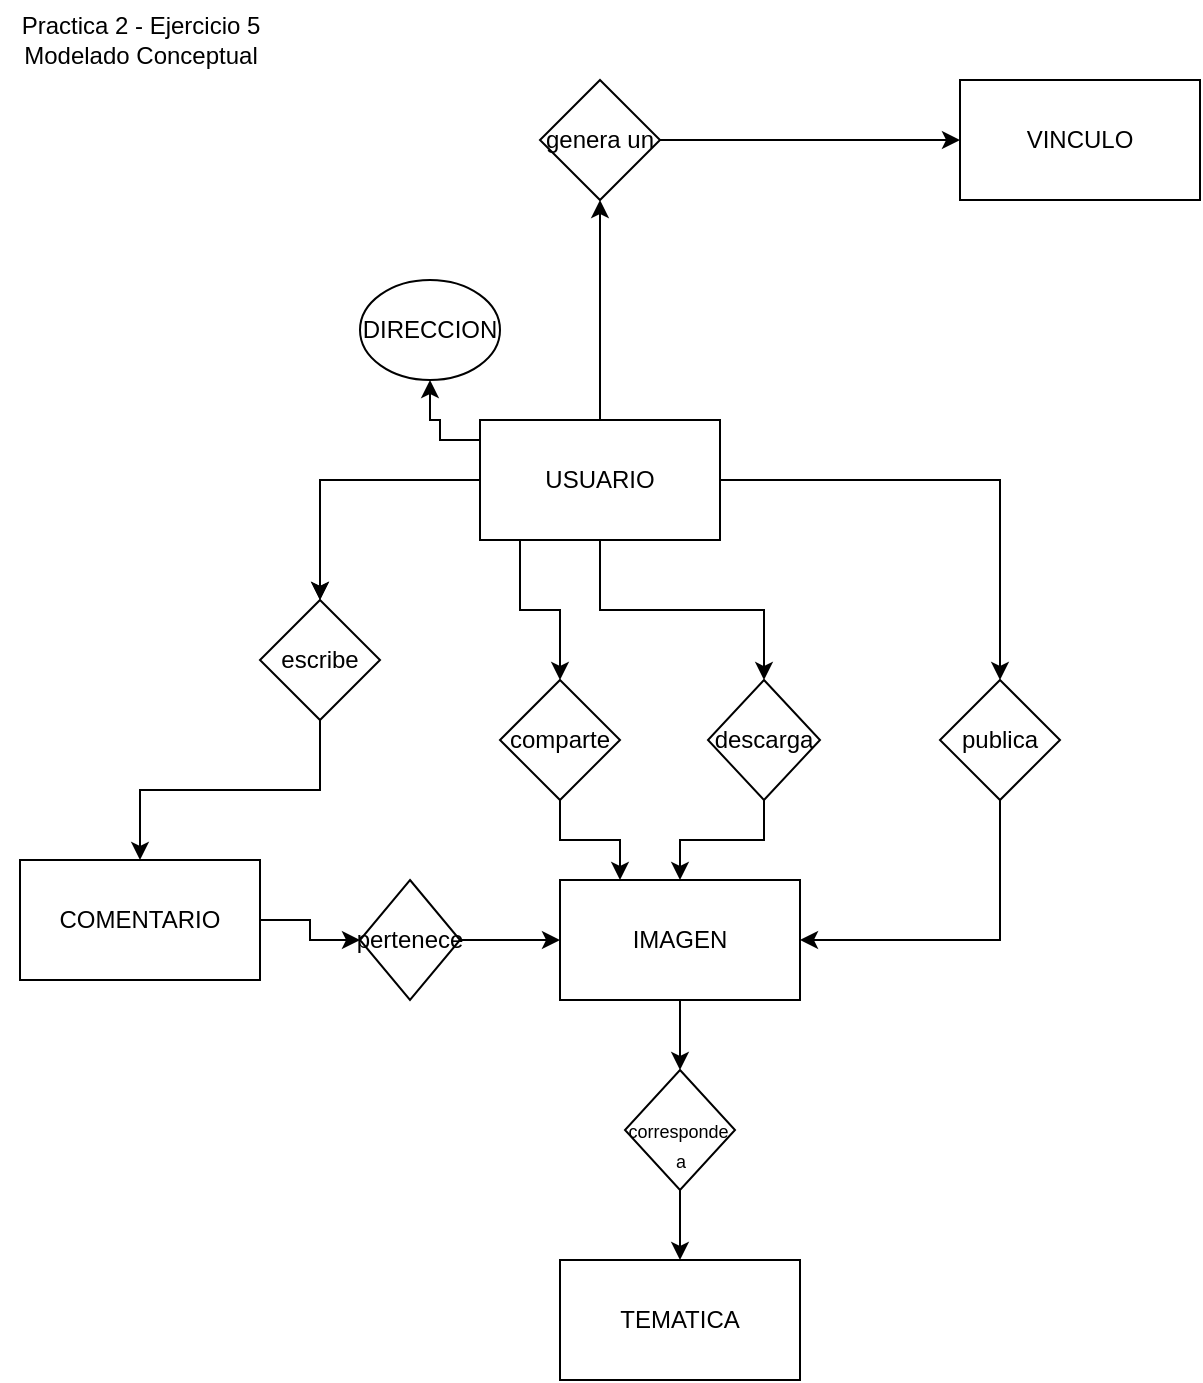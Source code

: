 <mxfile version="24.7.8">
  <diagram name="Página-1" id="j8VbwejSO3JAgY-KK_nX">
    <mxGraphModel dx="926" dy="560" grid="1" gridSize="10" guides="1" tooltips="1" connect="1" arrows="1" fold="1" page="1" pageScale="1" pageWidth="827" pageHeight="1169" math="0" shadow="0">
      <root>
        <mxCell id="0" />
        <mxCell id="1" parent="0" />
        <mxCell id="fQs13y5MazAwnNlZwuFi-2" value="VINCULO" style="whiteSpace=wrap;html=1;" vertex="1" parent="1">
          <mxGeometry x="540" y="60" width="120" height="60" as="geometry" />
        </mxCell>
        <mxCell id="fQs13y5MazAwnNlZwuFi-7" value="" style="edgeStyle=orthogonalEdgeStyle;rounded=0;orthogonalLoop=1;jettySize=auto;html=1;" edge="1" parent="1" source="fQs13y5MazAwnNlZwuFi-3" target="fQs13y5MazAwnNlZwuFi-6">
          <mxGeometry relative="1" as="geometry" />
        </mxCell>
        <mxCell id="fQs13y5MazAwnNlZwuFi-15" value="" style="edgeStyle=orthogonalEdgeStyle;rounded=0;orthogonalLoop=1;jettySize=auto;html=1;" edge="1" parent="1" source="fQs13y5MazAwnNlZwuFi-3" target="fQs13y5MazAwnNlZwuFi-6">
          <mxGeometry relative="1" as="geometry" />
        </mxCell>
        <mxCell id="fQs13y5MazAwnNlZwuFi-18" value="" style="edgeStyle=orthogonalEdgeStyle;rounded=0;orthogonalLoop=1;jettySize=auto;html=1;" edge="1" parent="1" source="fQs13y5MazAwnNlZwuFi-3" target="fQs13y5MazAwnNlZwuFi-17">
          <mxGeometry relative="1" as="geometry" />
        </mxCell>
        <mxCell id="fQs13y5MazAwnNlZwuFi-21" style="edgeStyle=orthogonalEdgeStyle;rounded=0;orthogonalLoop=1;jettySize=auto;html=1;entryX=0.5;entryY=1;entryDx=0;entryDy=0;" edge="1" parent="1" source="fQs13y5MazAwnNlZwuFi-3" target="fQs13y5MazAwnNlZwuFi-12">
          <mxGeometry relative="1" as="geometry" />
        </mxCell>
        <mxCell id="fQs13y5MazAwnNlZwuFi-23" value="" style="edgeStyle=orthogonalEdgeStyle;rounded=0;orthogonalLoop=1;jettySize=auto;html=1;" edge="1" parent="1" source="fQs13y5MazAwnNlZwuFi-3" target="fQs13y5MazAwnNlZwuFi-22">
          <mxGeometry relative="1" as="geometry" />
        </mxCell>
        <mxCell id="fQs13y5MazAwnNlZwuFi-28" style="edgeStyle=orthogonalEdgeStyle;rounded=0;orthogonalLoop=1;jettySize=auto;html=1;entryX=0.5;entryY=0;entryDx=0;entryDy=0;" edge="1" parent="1" source="fQs13y5MazAwnNlZwuFi-3" target="fQs13y5MazAwnNlZwuFi-25">
          <mxGeometry relative="1" as="geometry">
            <Array as="points">
              <mxPoint x="320" y="325" />
              <mxPoint x="340" y="325" />
            </Array>
          </mxGeometry>
        </mxCell>
        <mxCell id="fQs13y5MazAwnNlZwuFi-40" style="edgeStyle=orthogonalEdgeStyle;rounded=0;orthogonalLoop=1;jettySize=auto;html=1;entryX=0.5;entryY=1;entryDx=0;entryDy=0;" edge="1" parent="1" source="fQs13y5MazAwnNlZwuFi-3" target="fQs13y5MazAwnNlZwuFi-38">
          <mxGeometry relative="1" as="geometry">
            <Array as="points">
              <mxPoint x="280" y="240" />
              <mxPoint x="280" y="230" />
              <mxPoint x="275" y="230" />
            </Array>
          </mxGeometry>
        </mxCell>
        <mxCell id="fQs13y5MazAwnNlZwuFi-3" value="USUARIO" style="whiteSpace=wrap;html=1;" vertex="1" parent="1">
          <mxGeometry x="300" y="230" width="120" height="60" as="geometry" />
        </mxCell>
        <mxCell id="fQs13y5MazAwnNlZwuFi-35" value="" style="edgeStyle=orthogonalEdgeStyle;rounded=0;orthogonalLoop=1;jettySize=auto;html=1;" edge="1" parent="1" source="fQs13y5MazAwnNlZwuFi-4" target="fQs13y5MazAwnNlZwuFi-34">
          <mxGeometry relative="1" as="geometry" />
        </mxCell>
        <mxCell id="fQs13y5MazAwnNlZwuFi-4" value="IMAGEN" style="whiteSpace=wrap;html=1;" vertex="1" parent="1">
          <mxGeometry x="340" y="460" width="120" height="60" as="geometry" />
        </mxCell>
        <mxCell id="fQs13y5MazAwnNlZwuFi-31" value="" style="edgeStyle=orthogonalEdgeStyle;rounded=0;orthogonalLoop=1;jettySize=auto;html=1;" edge="1" parent="1" source="fQs13y5MazAwnNlZwuFi-5" target="fQs13y5MazAwnNlZwuFi-30">
          <mxGeometry relative="1" as="geometry" />
        </mxCell>
        <mxCell id="fQs13y5MazAwnNlZwuFi-5" value="COMENTARIO" style="whiteSpace=wrap;html=1;" vertex="1" parent="1">
          <mxGeometry x="70" y="450" width="120" height="60" as="geometry" />
        </mxCell>
        <mxCell id="fQs13y5MazAwnNlZwuFi-8" value="" style="edgeStyle=orthogonalEdgeStyle;rounded=0;orthogonalLoop=1;jettySize=auto;html=1;" edge="1" parent="1" source="fQs13y5MazAwnNlZwuFi-6" target="fQs13y5MazAwnNlZwuFi-5">
          <mxGeometry relative="1" as="geometry" />
        </mxCell>
        <mxCell id="fQs13y5MazAwnNlZwuFi-6" value="escribe" style="rhombus;whiteSpace=wrap;html=1;" vertex="1" parent="1">
          <mxGeometry x="190" y="320" width="60" height="60" as="geometry" />
        </mxCell>
        <mxCell id="fQs13y5MazAwnNlZwuFi-14" style="edgeStyle=orthogonalEdgeStyle;rounded=0;orthogonalLoop=1;jettySize=auto;html=1;entryX=0;entryY=0.5;entryDx=0;entryDy=0;" edge="1" parent="1" source="fQs13y5MazAwnNlZwuFi-12" target="fQs13y5MazAwnNlZwuFi-2">
          <mxGeometry relative="1" as="geometry" />
        </mxCell>
        <mxCell id="fQs13y5MazAwnNlZwuFi-12" value="genera un" style="rhombus;whiteSpace=wrap;html=1;" vertex="1" parent="1">
          <mxGeometry x="330" y="60" width="60" height="60" as="geometry" />
        </mxCell>
        <mxCell id="fQs13y5MazAwnNlZwuFi-20" style="edgeStyle=orthogonalEdgeStyle;rounded=0;orthogonalLoop=1;jettySize=auto;html=1;entryX=1;entryY=0.5;entryDx=0;entryDy=0;" edge="1" parent="1" source="fQs13y5MazAwnNlZwuFi-17" target="fQs13y5MazAwnNlZwuFi-4">
          <mxGeometry relative="1" as="geometry">
            <Array as="points">
              <mxPoint x="560" y="490" />
            </Array>
          </mxGeometry>
        </mxCell>
        <mxCell id="fQs13y5MazAwnNlZwuFi-17" value="publica" style="rhombus;whiteSpace=wrap;html=1;" vertex="1" parent="1">
          <mxGeometry x="530" y="360" width="60" height="60" as="geometry" />
        </mxCell>
        <mxCell id="fQs13y5MazAwnNlZwuFi-24" value="" style="edgeStyle=orthogonalEdgeStyle;rounded=0;orthogonalLoop=1;jettySize=auto;html=1;" edge="1" parent="1" source="fQs13y5MazAwnNlZwuFi-22" target="fQs13y5MazAwnNlZwuFi-4">
          <mxGeometry relative="1" as="geometry" />
        </mxCell>
        <mxCell id="fQs13y5MazAwnNlZwuFi-22" value="descarga" style="rhombus;whiteSpace=wrap;html=1;" vertex="1" parent="1">
          <mxGeometry x="414" y="360" width="56" height="60" as="geometry" />
        </mxCell>
        <mxCell id="fQs13y5MazAwnNlZwuFi-29" style="edgeStyle=orthogonalEdgeStyle;rounded=0;orthogonalLoop=1;jettySize=auto;html=1;entryX=0.25;entryY=0;entryDx=0;entryDy=0;" edge="1" parent="1" source="fQs13y5MazAwnNlZwuFi-25" target="fQs13y5MazAwnNlZwuFi-4">
          <mxGeometry relative="1" as="geometry" />
        </mxCell>
        <mxCell id="fQs13y5MazAwnNlZwuFi-25" value="comparte" style="rhombus;whiteSpace=wrap;html=1;" vertex="1" parent="1">
          <mxGeometry x="310" y="360" width="60" height="60" as="geometry" />
        </mxCell>
        <mxCell id="fQs13y5MazAwnNlZwuFi-32" value="" style="edgeStyle=orthogonalEdgeStyle;rounded=0;orthogonalLoop=1;jettySize=auto;html=1;" edge="1" parent="1" source="fQs13y5MazAwnNlZwuFi-30" target="fQs13y5MazAwnNlZwuFi-4">
          <mxGeometry relative="1" as="geometry" />
        </mxCell>
        <mxCell id="fQs13y5MazAwnNlZwuFi-30" value="pertenece" style="rhombus;whiteSpace=wrap;html=1;" vertex="1" parent="1">
          <mxGeometry x="240" y="460" width="50" height="60" as="geometry" />
        </mxCell>
        <mxCell id="fQs13y5MazAwnNlZwuFi-33" value="Practica 2 - Ejercicio 5&lt;br&gt;Modelado Conceptual" style="text;html=1;align=center;verticalAlign=middle;resizable=0;points=[];autosize=1;strokeColor=none;fillColor=none;" vertex="1" parent="1">
          <mxGeometry x="60" y="20" width="140" height="40" as="geometry" />
        </mxCell>
        <mxCell id="fQs13y5MazAwnNlZwuFi-37" value="" style="edgeStyle=orthogonalEdgeStyle;rounded=0;orthogonalLoop=1;jettySize=auto;html=1;" edge="1" parent="1" source="fQs13y5MazAwnNlZwuFi-34" target="fQs13y5MazAwnNlZwuFi-36">
          <mxGeometry relative="1" as="geometry" />
        </mxCell>
        <mxCell id="fQs13y5MazAwnNlZwuFi-34" value="&lt;div&gt;&lt;font style=&quot;font-size: 9px;&quot;&gt;&lt;br&gt;&lt;/font&gt;&lt;/div&gt;&lt;font style=&quot;font-size: 9px;&quot;&gt;corresponde&amp;nbsp;&lt;br&gt;a&lt;/font&gt;" style="rhombus;whiteSpace=wrap;html=1;" vertex="1" parent="1">
          <mxGeometry x="372.5" y="555" width="55" height="60" as="geometry" />
        </mxCell>
        <mxCell id="fQs13y5MazAwnNlZwuFi-36" value="TEMATICA" style="whiteSpace=wrap;html=1;" vertex="1" parent="1">
          <mxGeometry x="340" y="650" width="120" height="60" as="geometry" />
        </mxCell>
        <mxCell id="fQs13y5MazAwnNlZwuFi-38" value="DIRECCION" style="ellipse;whiteSpace=wrap;html=1;" vertex="1" parent="1">
          <mxGeometry x="240" y="160" width="70" height="50" as="geometry" />
        </mxCell>
      </root>
    </mxGraphModel>
  </diagram>
</mxfile>
